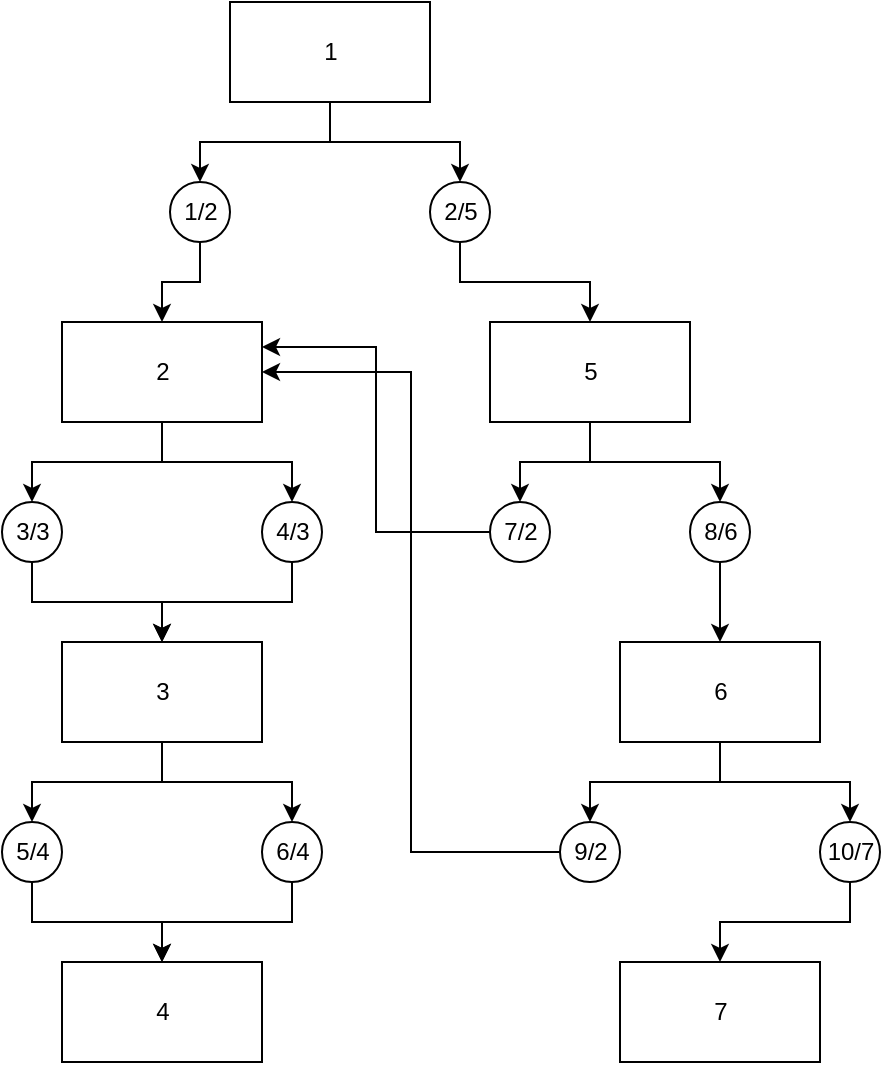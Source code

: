 <mxfile version="16.2.7" type="device"><diagram id="Fou6O6rEFo3CZu_HAX1f" name="Page-1"><mxGraphModel dx="1005" dy="525" grid="1" gridSize="10" guides="1" tooltips="1" connect="1" arrows="1" fold="1" page="1" pageScale="1" pageWidth="827" pageHeight="1169" math="0" shadow="0"><root><mxCell id="0"/><mxCell id="1" parent="0"/><mxCell id="7GWGyoN0MvEsxsmoDk6v-30" value="" style="edgeStyle=orthogonalEdgeStyle;rounded=0;orthogonalLoop=1;jettySize=auto;html=1;" edge="1" parent="1" source="7GWGyoN0MvEsxsmoDk6v-3" target="7GWGyoN0MvEsxsmoDk6v-29"><mxGeometry relative="1" as="geometry"/></mxCell><mxCell id="7GWGyoN0MvEsxsmoDk6v-3" value="2/5" style="shape=ellipse;html=1;dashed=0;whitespace=wrap;aspect=fixed;perimeter=ellipsePerimeter;" vertex="1" parent="1"><mxGeometry x="464" y="90" width="30" height="30" as="geometry"/></mxCell><mxCell id="7GWGyoN0MvEsxsmoDk6v-6" style="edgeStyle=orthogonalEdgeStyle;rounded=0;orthogonalLoop=1;jettySize=auto;html=1;exitX=0.5;exitY=1;exitDx=0;exitDy=0;entryX=0.5;entryY=0;entryDx=0;entryDy=0;" edge="1" parent="1" source="7GWGyoN0MvEsxsmoDk6v-4" target="7GWGyoN0MvEsxsmoDk6v-3"><mxGeometry relative="1" as="geometry"/></mxCell><mxCell id="7GWGyoN0MvEsxsmoDk6v-8" style="edgeStyle=orthogonalEdgeStyle;rounded=0;orthogonalLoop=1;jettySize=auto;html=1;exitX=0.5;exitY=1;exitDx=0;exitDy=0;entryX=0.5;entryY=0;entryDx=0;entryDy=0;" edge="1" parent="1" source="7GWGyoN0MvEsxsmoDk6v-4" target="7GWGyoN0MvEsxsmoDk6v-7"><mxGeometry relative="1" as="geometry"/></mxCell><mxCell id="7GWGyoN0MvEsxsmoDk6v-4" value="1" style="html=1;dashed=0;whitespace=wrap;" vertex="1" parent="1"><mxGeometry x="364" width="100" height="50" as="geometry"/></mxCell><mxCell id="7GWGyoN0MvEsxsmoDk6v-10" value="" style="edgeStyle=orthogonalEdgeStyle;rounded=0;orthogonalLoop=1;jettySize=auto;html=1;exitX=0.5;exitY=1;exitDx=0;exitDy=0;" edge="1" parent="1" source="7GWGyoN0MvEsxsmoDk6v-7" target="7GWGyoN0MvEsxsmoDk6v-9"><mxGeometry relative="1" as="geometry"><mxPoint x="310.0" y="120" as="sourcePoint"/></mxGeometry></mxCell><mxCell id="7GWGyoN0MvEsxsmoDk6v-7" value="1/2" style="shape=ellipse;html=1;dashed=0;whitespace=wrap;aspect=fixed;perimeter=ellipsePerimeter;" vertex="1" parent="1"><mxGeometry x="334" y="90" width="30" height="30" as="geometry"/></mxCell><mxCell id="7GWGyoN0MvEsxsmoDk6v-15" style="edgeStyle=orthogonalEdgeStyle;rounded=0;orthogonalLoop=1;jettySize=auto;html=1;exitX=0.5;exitY=1;exitDx=0;exitDy=0;entryX=0.5;entryY=0;entryDx=0;entryDy=0;" edge="1" parent="1" source="7GWGyoN0MvEsxsmoDk6v-9" target="7GWGyoN0MvEsxsmoDk6v-12"><mxGeometry relative="1" as="geometry"/></mxCell><mxCell id="7GWGyoN0MvEsxsmoDk6v-16" style="edgeStyle=orthogonalEdgeStyle;rounded=0;orthogonalLoop=1;jettySize=auto;html=1;exitX=0.5;exitY=1;exitDx=0;exitDy=0;entryX=0.5;entryY=0;entryDx=0;entryDy=0;" edge="1" parent="1" source="7GWGyoN0MvEsxsmoDk6v-9" target="7GWGyoN0MvEsxsmoDk6v-11"><mxGeometry relative="1" as="geometry"/></mxCell><mxCell id="7GWGyoN0MvEsxsmoDk6v-9" value="2" style="html=1;dashed=0;whitespace=wrap;" vertex="1" parent="1"><mxGeometry x="280" y="160" width="100" height="50" as="geometry"/></mxCell><mxCell id="7GWGyoN0MvEsxsmoDk6v-19" style="edgeStyle=orthogonalEdgeStyle;rounded=0;orthogonalLoop=1;jettySize=auto;html=1;exitX=0.5;exitY=1;exitDx=0;exitDy=0;entryX=0.5;entryY=0;entryDx=0;entryDy=0;" edge="1" parent="1" source="7GWGyoN0MvEsxsmoDk6v-11" target="7GWGyoN0MvEsxsmoDk6v-17"><mxGeometry relative="1" as="geometry"/></mxCell><mxCell id="7GWGyoN0MvEsxsmoDk6v-11" value="4/3" style="shape=ellipse;html=1;dashed=0;whitespace=wrap;aspect=fixed;perimeter=ellipsePerimeter;" vertex="1" parent="1"><mxGeometry x="380" y="250" width="30" height="30" as="geometry"/></mxCell><mxCell id="7GWGyoN0MvEsxsmoDk6v-18" style="edgeStyle=orthogonalEdgeStyle;rounded=0;orthogonalLoop=1;jettySize=auto;html=1;exitX=0.5;exitY=1;exitDx=0;exitDy=0;entryX=0.5;entryY=0;entryDx=0;entryDy=0;" edge="1" parent="1" source="7GWGyoN0MvEsxsmoDk6v-12" target="7GWGyoN0MvEsxsmoDk6v-17"><mxGeometry relative="1" as="geometry"/></mxCell><mxCell id="7GWGyoN0MvEsxsmoDk6v-12" value="3/3" style="shape=ellipse;html=1;dashed=0;whitespace=wrap;aspect=fixed;perimeter=ellipsePerimeter;" vertex="1" parent="1"><mxGeometry x="250" y="250" width="30" height="30" as="geometry"/></mxCell><mxCell id="7GWGyoN0MvEsxsmoDk6v-22" style="edgeStyle=orthogonalEdgeStyle;rounded=0;orthogonalLoop=1;jettySize=auto;html=1;exitX=0.5;exitY=1;exitDx=0;exitDy=0;entryX=0.5;entryY=0;entryDx=0;entryDy=0;" edge="1" parent="1" source="7GWGyoN0MvEsxsmoDk6v-17" target="7GWGyoN0MvEsxsmoDk6v-21"><mxGeometry relative="1" as="geometry"/></mxCell><mxCell id="7GWGyoN0MvEsxsmoDk6v-23" style="edgeStyle=orthogonalEdgeStyle;rounded=0;orthogonalLoop=1;jettySize=auto;html=1;exitX=0.5;exitY=1;exitDx=0;exitDy=0;entryX=0.5;entryY=0;entryDx=0;entryDy=0;" edge="1" parent="1" source="7GWGyoN0MvEsxsmoDk6v-17" target="7GWGyoN0MvEsxsmoDk6v-20"><mxGeometry relative="1" as="geometry"/></mxCell><mxCell id="7GWGyoN0MvEsxsmoDk6v-17" value="3" style="html=1;dashed=0;whitespace=wrap;" vertex="1" parent="1"><mxGeometry x="280" y="320" width="100" height="50" as="geometry"/></mxCell><mxCell id="7GWGyoN0MvEsxsmoDk6v-28" style="edgeStyle=orthogonalEdgeStyle;rounded=0;orthogonalLoop=1;jettySize=auto;html=1;exitX=0.5;exitY=1;exitDx=0;exitDy=0;" edge="1" parent="1" source="7GWGyoN0MvEsxsmoDk6v-20" target="7GWGyoN0MvEsxsmoDk6v-26"><mxGeometry relative="1" as="geometry"/></mxCell><mxCell id="7GWGyoN0MvEsxsmoDk6v-20" value="6/4" style="shape=ellipse;html=1;dashed=0;whitespace=wrap;aspect=fixed;perimeter=ellipsePerimeter;" vertex="1" parent="1"><mxGeometry x="380" y="410" width="30" height="30" as="geometry"/></mxCell><mxCell id="7GWGyoN0MvEsxsmoDk6v-27" style="edgeStyle=orthogonalEdgeStyle;rounded=0;orthogonalLoop=1;jettySize=auto;html=1;exitX=0.5;exitY=1;exitDx=0;exitDy=0;entryX=0.5;entryY=0;entryDx=0;entryDy=0;" edge="1" parent="1" source="7GWGyoN0MvEsxsmoDk6v-21" target="7GWGyoN0MvEsxsmoDk6v-26"><mxGeometry relative="1" as="geometry"/></mxCell><mxCell id="7GWGyoN0MvEsxsmoDk6v-21" value="5/4" style="shape=ellipse;html=1;dashed=0;whitespace=wrap;aspect=fixed;perimeter=ellipsePerimeter;" vertex="1" parent="1"><mxGeometry x="250" y="410" width="30" height="30" as="geometry"/></mxCell><mxCell id="7GWGyoN0MvEsxsmoDk6v-26" value="4" style="html=1;dashed=0;whitespace=wrap;" vertex="1" parent="1"><mxGeometry x="280" y="480" width="100" height="50" as="geometry"/></mxCell><mxCell id="7GWGyoN0MvEsxsmoDk6v-33" style="edgeStyle=orthogonalEdgeStyle;rounded=0;orthogonalLoop=1;jettySize=auto;html=1;exitX=0.5;exitY=1;exitDx=0;exitDy=0;entryX=0.5;entryY=0;entryDx=0;entryDy=0;" edge="1" parent="1" source="7GWGyoN0MvEsxsmoDk6v-29" target="7GWGyoN0MvEsxsmoDk6v-32"><mxGeometry relative="1" as="geometry"/></mxCell><mxCell id="7GWGyoN0MvEsxsmoDk6v-35" style="edgeStyle=orthogonalEdgeStyle;rounded=0;orthogonalLoop=1;jettySize=auto;html=1;exitX=0.5;exitY=1;exitDx=0;exitDy=0;entryX=0.5;entryY=0;entryDx=0;entryDy=0;" edge="1" parent="1" source="7GWGyoN0MvEsxsmoDk6v-29" target="7GWGyoN0MvEsxsmoDk6v-34"><mxGeometry relative="1" as="geometry"/></mxCell><mxCell id="7GWGyoN0MvEsxsmoDk6v-29" value="5" style="html=1;dashed=0;whitespace=wrap;" vertex="1" parent="1"><mxGeometry x="494" y="160" width="100" height="50" as="geometry"/></mxCell><mxCell id="7GWGyoN0MvEsxsmoDk6v-38" style="edgeStyle=orthogonalEdgeStyle;rounded=0;orthogonalLoop=1;jettySize=auto;html=1;exitX=0;exitY=0.5;exitDx=0;exitDy=0;entryX=1;entryY=0.25;entryDx=0;entryDy=0;" edge="1" parent="1" source="7GWGyoN0MvEsxsmoDk6v-32" target="7GWGyoN0MvEsxsmoDk6v-9"><mxGeometry relative="1" as="geometry"/></mxCell><mxCell id="7GWGyoN0MvEsxsmoDk6v-32" value="7/2" style="shape=ellipse;html=1;dashed=0;whitespace=wrap;aspect=fixed;perimeter=ellipsePerimeter;" vertex="1" parent="1"><mxGeometry x="494" y="250" width="30" height="30" as="geometry"/></mxCell><mxCell id="7GWGyoN0MvEsxsmoDk6v-39" style="edgeStyle=orthogonalEdgeStyle;rounded=0;orthogonalLoop=1;jettySize=auto;html=1;exitX=0.5;exitY=1;exitDx=0;exitDy=0;entryX=0.5;entryY=0;entryDx=0;entryDy=0;" edge="1" parent="1" source="7GWGyoN0MvEsxsmoDk6v-34" target="7GWGyoN0MvEsxsmoDk6v-36"><mxGeometry relative="1" as="geometry"/></mxCell><mxCell id="7GWGyoN0MvEsxsmoDk6v-34" value="8/6" style="shape=ellipse;html=1;dashed=0;whitespace=wrap;aspect=fixed;perimeter=ellipsePerimeter;" vertex="1" parent="1"><mxGeometry x="594" y="250" width="30" height="30" as="geometry"/></mxCell><mxCell id="7GWGyoN0MvEsxsmoDk6v-42" style="edgeStyle=orthogonalEdgeStyle;rounded=0;orthogonalLoop=1;jettySize=auto;html=1;exitX=0.5;exitY=1;exitDx=0;exitDy=0;entryX=0.5;entryY=0;entryDx=0;entryDy=0;" edge="1" parent="1" source="7GWGyoN0MvEsxsmoDk6v-36" target="7GWGyoN0MvEsxsmoDk6v-40"><mxGeometry relative="1" as="geometry"/></mxCell><mxCell id="7GWGyoN0MvEsxsmoDk6v-43" style="edgeStyle=orthogonalEdgeStyle;rounded=0;orthogonalLoop=1;jettySize=auto;html=1;exitX=0.5;exitY=1;exitDx=0;exitDy=0;entryX=0.5;entryY=0;entryDx=0;entryDy=0;" edge="1" parent="1" source="7GWGyoN0MvEsxsmoDk6v-36" target="7GWGyoN0MvEsxsmoDk6v-41"><mxGeometry relative="1" as="geometry"/></mxCell><mxCell id="7GWGyoN0MvEsxsmoDk6v-36" value="6" style="html=1;dashed=0;whitespace=wrap;" vertex="1" parent="1"><mxGeometry x="559" y="320" width="100" height="50" as="geometry"/></mxCell><mxCell id="7GWGyoN0MvEsxsmoDk6v-44" style="edgeStyle=orthogonalEdgeStyle;rounded=0;orthogonalLoop=1;jettySize=auto;html=1;exitX=0;exitY=0.5;exitDx=0;exitDy=0;entryX=1;entryY=0.5;entryDx=0;entryDy=0;" edge="1" parent="1" source="7GWGyoN0MvEsxsmoDk6v-40" target="7GWGyoN0MvEsxsmoDk6v-9"><mxGeometry relative="1" as="geometry"/></mxCell><mxCell id="7GWGyoN0MvEsxsmoDk6v-40" value="9/2" style="shape=ellipse;html=1;dashed=0;whitespace=wrap;aspect=fixed;perimeter=ellipsePerimeter;" vertex="1" parent="1"><mxGeometry x="529" y="410" width="30" height="30" as="geometry"/></mxCell><mxCell id="7GWGyoN0MvEsxsmoDk6v-46" style="edgeStyle=orthogonalEdgeStyle;rounded=0;orthogonalLoop=1;jettySize=auto;html=1;exitX=0.5;exitY=1;exitDx=0;exitDy=0;entryX=0.5;entryY=0;entryDx=0;entryDy=0;" edge="1" parent="1" source="7GWGyoN0MvEsxsmoDk6v-41" target="7GWGyoN0MvEsxsmoDk6v-45"><mxGeometry relative="1" as="geometry"/></mxCell><mxCell id="7GWGyoN0MvEsxsmoDk6v-41" value="10/7" style="shape=ellipse;html=1;dashed=0;whitespace=wrap;aspect=fixed;perimeter=ellipsePerimeter;" vertex="1" parent="1"><mxGeometry x="659" y="410" width="30" height="30" as="geometry"/></mxCell><mxCell id="7GWGyoN0MvEsxsmoDk6v-45" value="7" style="html=1;dashed=0;whitespace=wrap;" vertex="1" parent="1"><mxGeometry x="559" y="480" width="100" height="50" as="geometry"/></mxCell></root></mxGraphModel></diagram></mxfile>